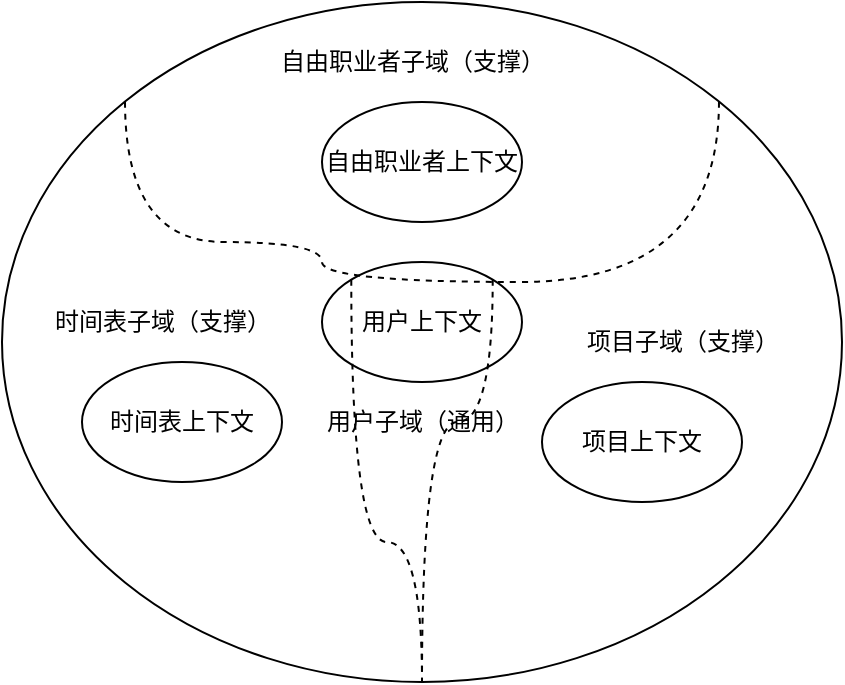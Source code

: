 <mxfile version="14.5.1" type="device"><diagram id="NHDGRP5E8yQPPJCaTB9v" name="第 1 页"><mxGraphModel dx="1024" dy="592" grid="1" gridSize="10" guides="1" tooltips="1" connect="1" arrows="1" fold="1" page="1" pageScale="1" pageWidth="827" pageHeight="1169" math="0" shadow="0"><root><mxCell id="0"/><mxCell id="1" parent="0"/><mxCell id="KShYQMqMsD7jaBKYUBZe-1" value="" style="ellipse;whiteSpace=wrap;html=1;" parent="1" vertex="1"><mxGeometry x="190" y="130" width="420" height="340" as="geometry"/></mxCell><mxCell id="KShYQMqMsD7jaBKYUBZe-2" value="自由职业者上下文" style="ellipse;whiteSpace=wrap;html=1;" parent="1" vertex="1"><mxGeometry x="350" y="180" width="100" height="60" as="geometry"/></mxCell><mxCell id="KShYQMqMsD7jaBKYUBZe-3" value="用户上下文" style="ellipse;whiteSpace=wrap;html=1;" parent="1" vertex="1"><mxGeometry x="350" y="260" width="100" height="60" as="geometry"/></mxCell><mxCell id="KShYQMqMsD7jaBKYUBZe-4" value="时间表上下文" style="ellipse;whiteSpace=wrap;html=1;" parent="1" vertex="1"><mxGeometry x="230" y="310" width="100" height="60" as="geometry"/></mxCell><mxCell id="KShYQMqMsD7jaBKYUBZe-5" value="项目上下文" style="ellipse;whiteSpace=wrap;html=1;" parent="1" vertex="1"><mxGeometry x="460" y="320" width="100" height="60" as="geometry"/></mxCell><mxCell id="KShYQMqMsD7jaBKYUBZe-7" style="rounded=0;orthogonalLoop=1;jettySize=auto;html=1;exitX=0;exitY=0;exitDx=0;exitDy=0;entryX=1;entryY=0;entryDx=0;entryDy=0;endArrow=none;endFill=0;edgeStyle=orthogonalEdgeStyle;curved=1;dashed=1;" parent="1" source="KShYQMqMsD7jaBKYUBZe-1" target="KShYQMqMsD7jaBKYUBZe-1" edge="1"><mxGeometry relative="1" as="geometry"><Array as="points"><mxPoint x="252" y="250"/><mxPoint x="350" y="250"/><mxPoint x="350" y="270"/><mxPoint x="549" y="270"/></Array></mxGeometry></mxCell><mxCell id="KShYQMqMsD7jaBKYUBZe-8" style="edgeStyle=orthogonalEdgeStyle;curved=1;rounded=0;orthogonalLoop=1;jettySize=auto;html=1;exitX=0;exitY=0;exitDx=0;exitDy=0;dashed=1;endArrow=none;endFill=0;entryX=0.5;entryY=1;entryDx=0;entryDy=0;" parent="1" source="KShYQMqMsD7jaBKYUBZe-3" target="KShYQMqMsD7jaBKYUBZe-1" edge="1"><mxGeometry relative="1" as="geometry"><Array as="points"><mxPoint x="365" y="400"/><mxPoint x="400" y="400"/></Array></mxGeometry></mxCell><mxCell id="KShYQMqMsD7jaBKYUBZe-9" style="edgeStyle=orthogonalEdgeStyle;curved=1;rounded=0;orthogonalLoop=1;jettySize=auto;html=1;exitX=1;exitY=0;exitDx=0;exitDy=0;dashed=1;endArrow=none;endFill=0;entryX=0.5;entryY=1;entryDx=0;entryDy=0;" parent="1" source="KShYQMqMsD7jaBKYUBZe-3" target="KShYQMqMsD7jaBKYUBZe-1" edge="1"><mxGeometry relative="1" as="geometry"><Array as="points"><mxPoint x="435" y="340"/><mxPoint x="400" y="340"/></Array></mxGeometry></mxCell><mxCell id="KShYQMqMsD7jaBKYUBZe-10" value="用户子域（通用）" style="text;html=1;align=center;verticalAlign=middle;resizable=0;points=[];autosize=1;" parent="1" vertex="1"><mxGeometry x="345" y="330" width="110" height="20" as="geometry"/></mxCell><mxCell id="KShYQMqMsD7jaBKYUBZe-11" value="自由职业者子域（支撑）" style="text;html=1;align=center;verticalAlign=middle;resizable=0;points=[];autosize=1;" parent="1" vertex="1"><mxGeometry x="320" y="150" width="150" height="20" as="geometry"/></mxCell><mxCell id="KShYQMqMsD7jaBKYUBZe-12" value="项目子域（支撑）" style="text;html=1;align=center;verticalAlign=middle;resizable=0;points=[];autosize=1;" parent="1" vertex="1"><mxGeometry x="475" y="290" width="110" height="20" as="geometry"/></mxCell><mxCell id="KShYQMqMsD7jaBKYUBZe-13" value="时间表子域（支撑）" style="text;html=1;align=center;verticalAlign=middle;resizable=0;points=[];autosize=1;" parent="1" vertex="1"><mxGeometry x="210" y="280" width="120" height="20" as="geometry"/></mxCell></root></mxGraphModel></diagram></mxfile>